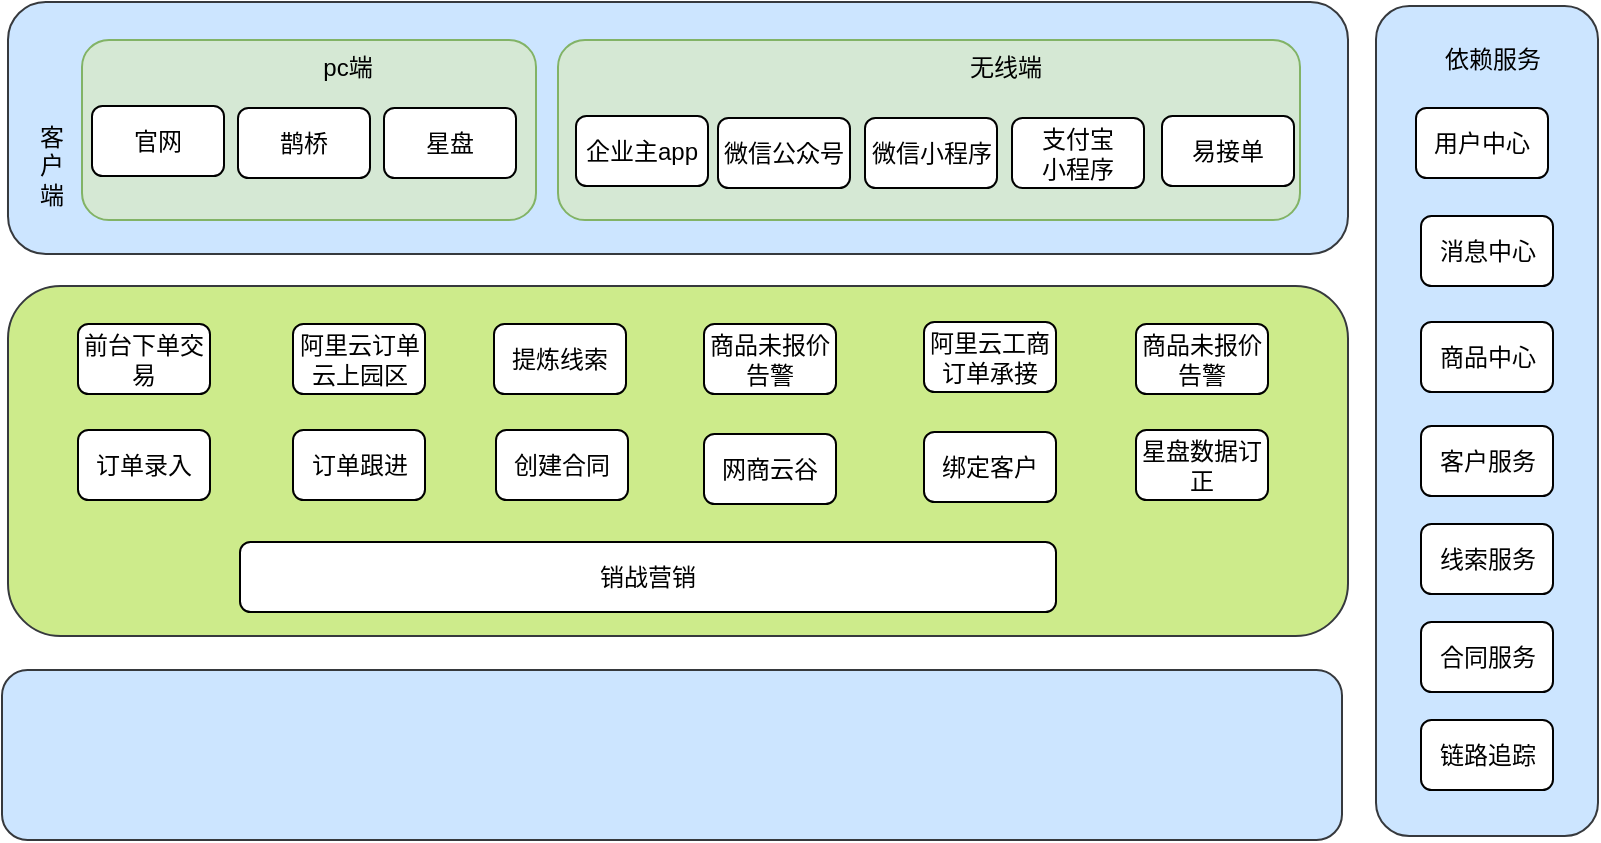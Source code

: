 <mxfile version="13.7.9" type="github">
  <diagram id="wFE0QG_FPsp0jaGvCLVb" name="Page-1">
    <mxGraphModel dx="1422" dy="741" grid="0" gridSize="10" guides="1" tooltips="1" connect="1" arrows="1" fold="1" page="0" pageScale="1" pageWidth="850" pageHeight="1100" math="0" shadow="0">
      <root>
        <mxCell id="0" />
        <mxCell id="1" parent="0" />
        <mxCell id="HQBOAhG516KsrZSRLM5k-1" value="" style="rounded=1;whiteSpace=wrap;html=1;fillColor=#cce5ff;strokeColor=#36393d;" vertex="1" parent="1">
          <mxGeometry x="34" y="103" width="670" height="126" as="geometry" />
        </mxCell>
        <mxCell id="HQBOAhG516KsrZSRLM5k-13" value="" style="rounded=1;whiteSpace=wrap;html=1;fillColor=#d5e8d4;strokeColor=#82b366;" vertex="1" parent="1">
          <mxGeometry x="309" y="122" width="371" height="90" as="geometry" />
        </mxCell>
        <mxCell id="HQBOAhG516KsrZSRLM5k-11" value="" style="rounded=1;whiteSpace=wrap;html=1;fillColor=#d5e8d4;strokeColor=#82b366;" vertex="1" parent="1">
          <mxGeometry x="71" y="122" width="227" height="90" as="geometry" />
        </mxCell>
        <mxCell id="HQBOAhG516KsrZSRLM5k-2" value="客&lt;br&gt;户&lt;br&gt;端" style="text;html=1;strokeColor=none;fillColor=none;align=center;verticalAlign=middle;whiteSpace=wrap;rounded=0;" vertex="1" parent="1">
          <mxGeometry x="36" y="175" width="40" height="20" as="geometry" />
        </mxCell>
        <mxCell id="HQBOAhG516KsrZSRLM5k-3" value="企业主app" style="rounded=1;whiteSpace=wrap;html=1;" vertex="1" parent="1">
          <mxGeometry x="318" y="160" width="66" height="35" as="geometry" />
        </mxCell>
        <mxCell id="HQBOAhG516KsrZSRLM5k-4" value="官网" style="rounded=1;whiteSpace=wrap;html=1;" vertex="1" parent="1">
          <mxGeometry x="76" y="155" width="66" height="35" as="geometry" />
        </mxCell>
        <mxCell id="HQBOAhG516KsrZSRLM5k-5" value="微信公众号" style="rounded=1;whiteSpace=wrap;html=1;" vertex="1" parent="1">
          <mxGeometry x="389" y="161" width="66" height="35" as="geometry" />
        </mxCell>
        <mxCell id="HQBOAhG516KsrZSRLM5k-6" value="微信小程序" style="rounded=1;whiteSpace=wrap;html=1;" vertex="1" parent="1">
          <mxGeometry x="462.5" y="161" width="66" height="35" as="geometry" />
        </mxCell>
        <mxCell id="HQBOAhG516KsrZSRLM5k-7" value="支付宝&lt;br&gt;小程序" style="rounded=1;whiteSpace=wrap;html=1;" vertex="1" parent="1">
          <mxGeometry x="536" y="161" width="66" height="35" as="geometry" />
        </mxCell>
        <mxCell id="HQBOAhG516KsrZSRLM5k-8" value="易接单" style="rounded=1;whiteSpace=wrap;html=1;" vertex="1" parent="1">
          <mxGeometry x="611" y="160" width="66" height="35" as="geometry" />
        </mxCell>
        <mxCell id="HQBOAhG516KsrZSRLM5k-9" value="鹊桥" style="rounded=1;whiteSpace=wrap;html=1;" vertex="1" parent="1">
          <mxGeometry x="149" y="156" width="66" height="35" as="geometry" />
        </mxCell>
        <mxCell id="HQBOAhG516KsrZSRLM5k-10" value="星盘" style="rounded=1;whiteSpace=wrap;html=1;" vertex="1" parent="1">
          <mxGeometry x="222" y="156" width="66" height="35" as="geometry" />
        </mxCell>
        <mxCell id="HQBOAhG516KsrZSRLM5k-12" value="pc端" style="text;html=1;strokeColor=none;fillColor=none;align=center;verticalAlign=middle;whiteSpace=wrap;rounded=0;" vertex="1" parent="1">
          <mxGeometry x="184" y="126" width="40" height="20" as="geometry" />
        </mxCell>
        <mxCell id="HQBOAhG516KsrZSRLM5k-14" value="无线端" style="text;html=1;strokeColor=none;fillColor=none;align=center;verticalAlign=middle;whiteSpace=wrap;rounded=0;" vertex="1" parent="1">
          <mxGeometry x="513" y="126" width="40" height="20" as="geometry" />
        </mxCell>
        <mxCell id="HQBOAhG516KsrZSRLM5k-17" value="" style="rounded=1;whiteSpace=wrap;html=1;fillColor=#cdeb8b;strokeColor=#36393d;" vertex="1" parent="1">
          <mxGeometry x="34" y="245" width="670" height="175" as="geometry" />
        </mxCell>
        <mxCell id="HQBOAhG516KsrZSRLM5k-18" value="" style="rounded=1;html=1;whiteSpace=wrap;labelBorderColor=none;glass=0;sketch=0;fillColor=#cce5ff;strokeColor=#36393d;" vertex="1" parent="1">
          <mxGeometry x="718" y="105" width="111" height="415" as="geometry" />
        </mxCell>
        <mxCell id="HQBOAhG516KsrZSRLM5k-19" value="前台下单交易" style="rounded=1;whiteSpace=wrap;html=1;" vertex="1" parent="1">
          <mxGeometry x="69" y="264" width="66" height="35" as="geometry" />
        </mxCell>
        <mxCell id="HQBOAhG516KsrZSRLM5k-20" value="订单录入" style="rounded=1;whiteSpace=wrap;html=1;" vertex="1" parent="1">
          <mxGeometry x="69" y="317" width="66" height="35" as="geometry" />
        </mxCell>
        <mxCell id="HQBOAhG516KsrZSRLM5k-21" value="阿里云工商订单承接" style="rounded=1;whiteSpace=wrap;html=1;" vertex="1" parent="1">
          <mxGeometry x="492" y="263" width="66" height="35" as="geometry" />
        </mxCell>
        <mxCell id="HQBOAhG516KsrZSRLM5k-22" value="阿里云订单云上园区" style="rounded=1;whiteSpace=wrap;html=1;" vertex="1" parent="1">
          <mxGeometry x="176.5" y="264" width="66" height="35" as="geometry" />
        </mxCell>
        <mxCell id="HQBOAhG516KsrZSRLM5k-23" value="订单跟进" style="rounded=1;whiteSpace=wrap;html=1;" vertex="1" parent="1">
          <mxGeometry x="176.5" y="317" width="66" height="35" as="geometry" />
        </mxCell>
        <mxCell id="HQBOAhG516KsrZSRLM5k-24" value="绑定客户" style="rounded=1;whiteSpace=wrap;html=1;" vertex="1" parent="1">
          <mxGeometry x="492" y="318" width="66" height="35" as="geometry" />
        </mxCell>
        <mxCell id="HQBOAhG516KsrZSRLM5k-25" value="提炼线索" style="rounded=1;whiteSpace=wrap;html=1;" vertex="1" parent="1">
          <mxGeometry x="277" y="264" width="66" height="35" as="geometry" />
        </mxCell>
        <mxCell id="HQBOAhG516KsrZSRLM5k-26" value="创建合同" style="rounded=1;whiteSpace=wrap;html=1;" vertex="1" parent="1">
          <mxGeometry x="278" y="317" width="66" height="35" as="geometry" />
        </mxCell>
        <mxCell id="HQBOAhG516KsrZSRLM5k-27" value="星盘数据订正" style="rounded=1;whiteSpace=wrap;html=1;" vertex="1" parent="1">
          <mxGeometry x="598" y="317" width="66" height="35" as="geometry" />
        </mxCell>
        <mxCell id="HQBOAhG516KsrZSRLM5k-28" value="商品未报价告警" style="rounded=1;whiteSpace=wrap;html=1;" vertex="1" parent="1">
          <mxGeometry x="598" y="264" width="66" height="35" as="geometry" />
        </mxCell>
        <mxCell id="HQBOAhG516KsrZSRLM5k-29" value="网商云谷" style="rounded=1;whiteSpace=wrap;html=1;" vertex="1" parent="1">
          <mxGeometry x="382" y="319" width="66" height="35" as="geometry" />
        </mxCell>
        <mxCell id="HQBOAhG516KsrZSRLM5k-30" value="商品未报价告警" style="rounded=1;whiteSpace=wrap;html=1;" vertex="1" parent="1">
          <mxGeometry x="382" y="264" width="66" height="35" as="geometry" />
        </mxCell>
        <mxCell id="HQBOAhG516KsrZSRLM5k-31" value="销战营销" style="rounded=1;whiteSpace=wrap;html=1;" vertex="1" parent="1">
          <mxGeometry x="150" y="373" width="408" height="35" as="geometry" />
        </mxCell>
        <mxCell id="HQBOAhG516KsrZSRLM5k-33" value="" style="rounded=1;whiteSpace=wrap;html=1;fillColor=#cce5ff;strokeColor=#36393d;" vertex="1" parent="1">
          <mxGeometry x="31" y="437" width="670" height="85" as="geometry" />
        </mxCell>
        <mxCell id="HQBOAhG516KsrZSRLM5k-34" value="用户中心" style="rounded=1;whiteSpace=wrap;html=1;" vertex="1" parent="1">
          <mxGeometry x="738" y="156" width="66" height="35" as="geometry" />
        </mxCell>
        <mxCell id="HQBOAhG516KsrZSRLM5k-35" value="依赖服务" style="text;html=1;strokeColor=none;fillColor=none;align=center;verticalAlign=middle;whiteSpace=wrap;rounded=0;glass=0;sketch=0;" vertex="1" parent="1">
          <mxGeometry x="751" y="122" width="51" height="20" as="geometry" />
        </mxCell>
        <mxCell id="HQBOAhG516KsrZSRLM5k-36" value="消息中心" style="rounded=1;whiteSpace=wrap;html=1;" vertex="1" parent="1">
          <mxGeometry x="740.5" y="210" width="66" height="35" as="geometry" />
        </mxCell>
        <mxCell id="HQBOAhG516KsrZSRLM5k-37" value="商品中心" style="rounded=1;whiteSpace=wrap;html=1;" vertex="1" parent="1">
          <mxGeometry x="740.5" y="263" width="66" height="35" as="geometry" />
        </mxCell>
        <mxCell id="HQBOAhG516KsrZSRLM5k-38" value="客户服务" style="rounded=1;whiteSpace=wrap;html=1;" vertex="1" parent="1">
          <mxGeometry x="740.5" y="315" width="66" height="35" as="geometry" />
        </mxCell>
        <mxCell id="HQBOAhG516KsrZSRLM5k-39" value="线索服务" style="rounded=1;whiteSpace=wrap;html=1;" vertex="1" parent="1">
          <mxGeometry x="740.5" y="364" width="66" height="35" as="geometry" />
        </mxCell>
        <mxCell id="HQBOAhG516KsrZSRLM5k-40" value="合同服务" style="rounded=1;whiteSpace=wrap;html=1;" vertex="1" parent="1">
          <mxGeometry x="740.5" y="413" width="66" height="35" as="geometry" />
        </mxCell>
        <mxCell id="HQBOAhG516KsrZSRLM5k-41" value="链路追踪" style="rounded=1;whiteSpace=wrap;html=1;" vertex="1" parent="1">
          <mxGeometry x="740.5" y="462" width="66" height="35" as="geometry" />
        </mxCell>
      </root>
    </mxGraphModel>
  </diagram>
</mxfile>
